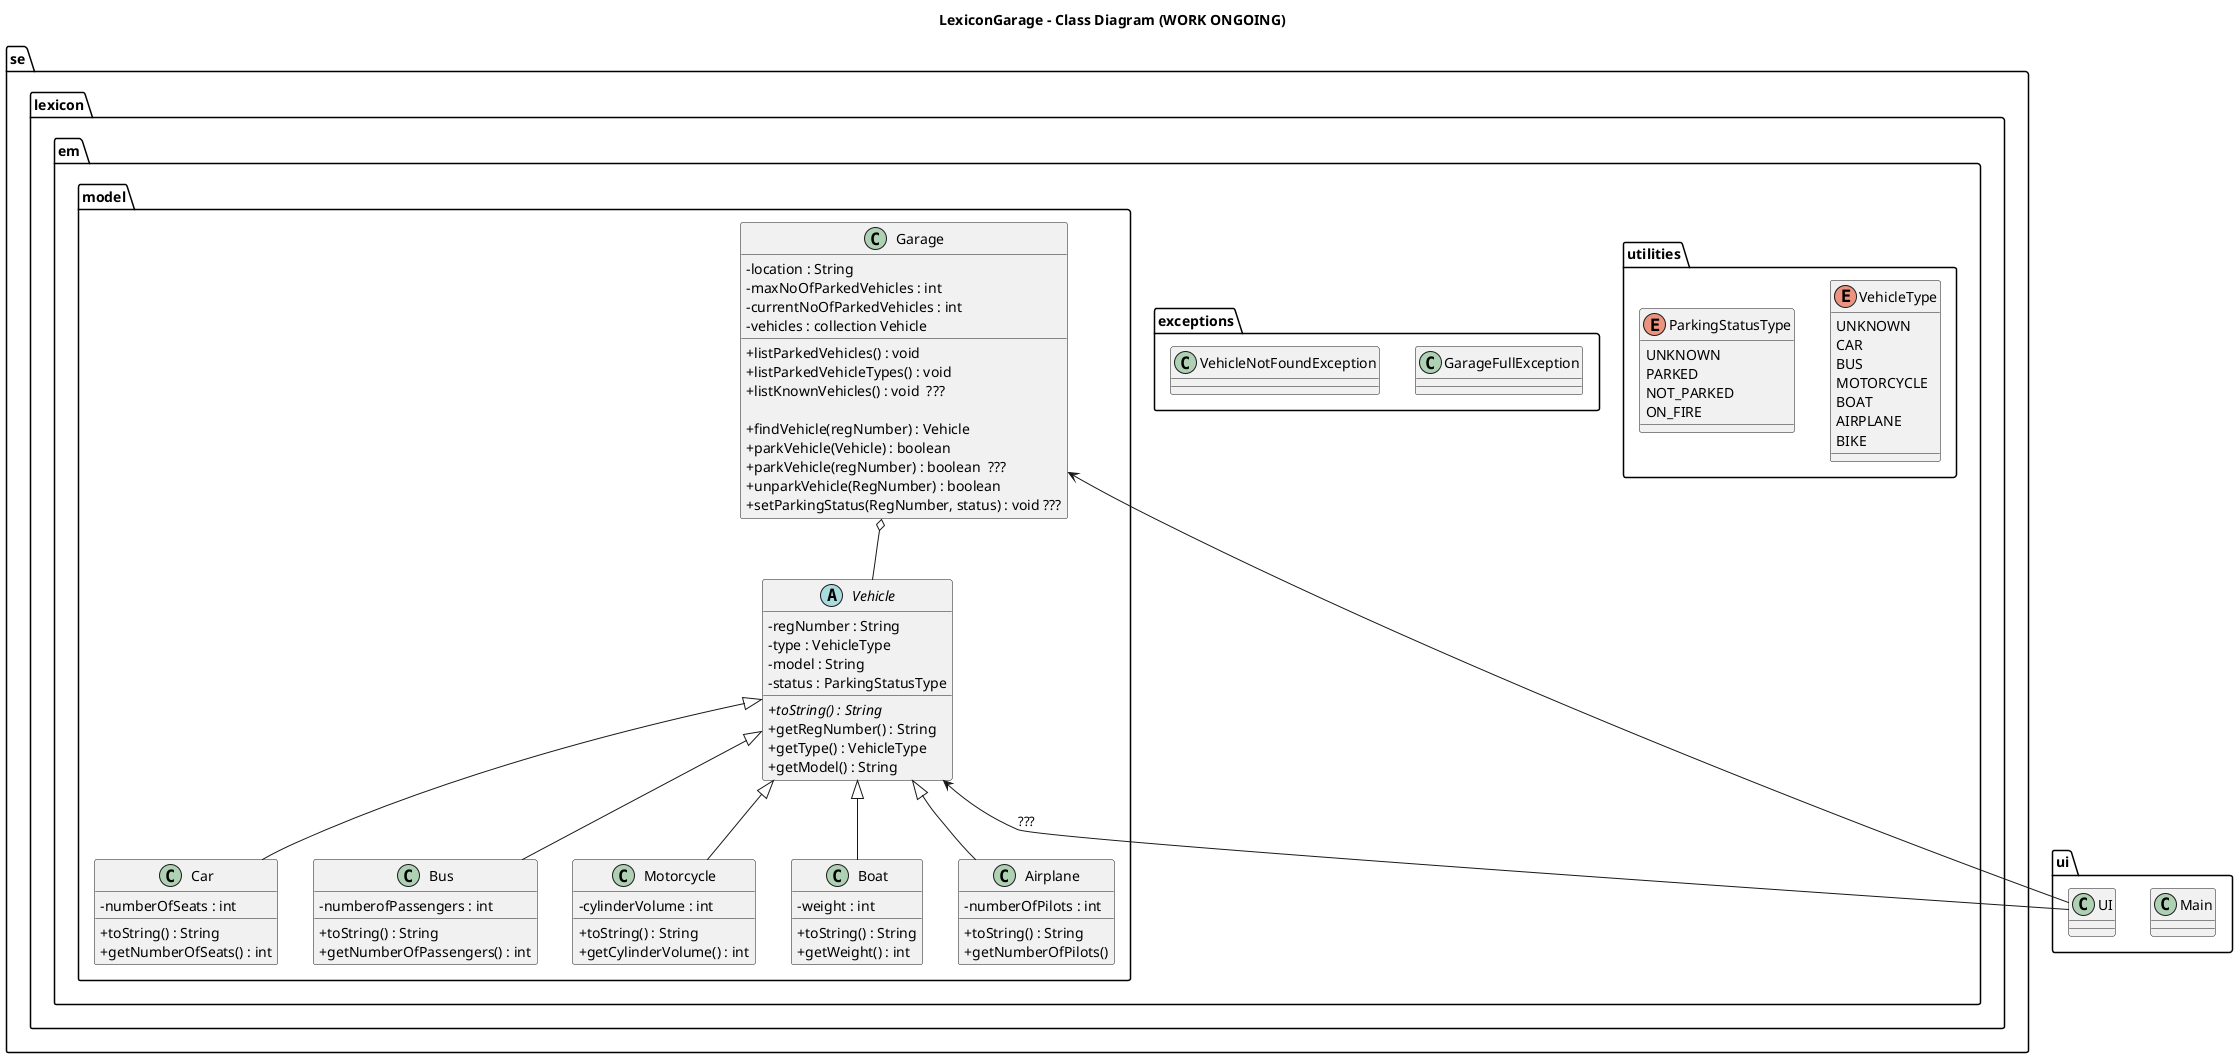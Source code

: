 @startuml

' settings
' --------------------------------------------
skinparam classAttributeIconSize 0

title LexiconGarage - Class Diagram (WORK ONGOING)

' define packages/namespaces and/or classes
' --------------------------------------------

namespace se.lexicon.em.utilities {
enum VehicleType {
  UNKNOWN
  CAR
  BUS
  MOTORCYCLE
  BOAT
  AIRPLANE
  BIKE
}

enum ParkingStatusType {
  UNKNOWN
  PARKED
  NOT_PARKED
  ON_FIRE
  }

}
' --- end namespace/package

namespace ui {
class Main
class UI
}
' --- end namespace/package

namespace se.lexicon.em.exceptions {
class GarageFullException
class VehicleNotFoundException
}
' --- end namespace/package

namespace se.lexicon.em.model {

' -- Classes
class Garage {
  -location : String
  -maxNoOfParkedVehicles : int
  -currentNoOfParkedVehicles : int
  -vehicles : collection Vehicle

  +listParkedVehicles() : void
  +listParkedVehicleTypes() : void
  +listKnownVehicles() : void  ???

  +findVehicle(regNumber) : Vehicle
  +parkVehicle(Vehicle) : boolean
  +parkVehicle(regNumber) : boolean  ???
  +unparkVehicle(RegNumber) : boolean
  +setParkingStatus(RegNumber, status) : void ???

}

abstract class Vehicle {
  -regNumber : String
  -type : VehicleType
  -model : String
  -status : ParkingStatusType

  {abstract} +toString() : String
  +getRegNumber() : String
  +getType() : VehicleType
  +getModel() : String

}

class Car {
  -numberOfSeats : int

  +toString() : String
  +getNumberOfSeats() : int
}

class Bus {
  -numberofPassengers : int

  +toString() : String
  +getNumberOfPassengers() : int
}

class Motorcycle {
  -cylinderVolume : int

  +toString() : String
  +getCylinderVolume() : int
}

class Boat {
  -weight : int

  +toString() : String
  +getWeight() : int
}

class Airplane {
 -numberOfPilots : int

  +toString() : String
  +getNumberOfPilots()
}


' -- Relations

Vehicle <|-- Car
Vehicle <|-- Bus
Vehicle <|-- Motorcycle
Vehicle <|-- Boat
Vehicle <|-- Airplane

Garage o-- Vehicle

}
' --- end namespace/package


' define relations between packages/namespaces
' --------------------------------------------

se.lexicon.em.model.Garage <-down- ui.UI
se.lexicon.em.model.Vehicle <-down- ui.UI  : ???
' se.lexicon.em.utilities -- se.lexicon.em.model.Vehicle
' se.lexicon.em.exceptions -up- se.lexicon.em.model

@enduml

